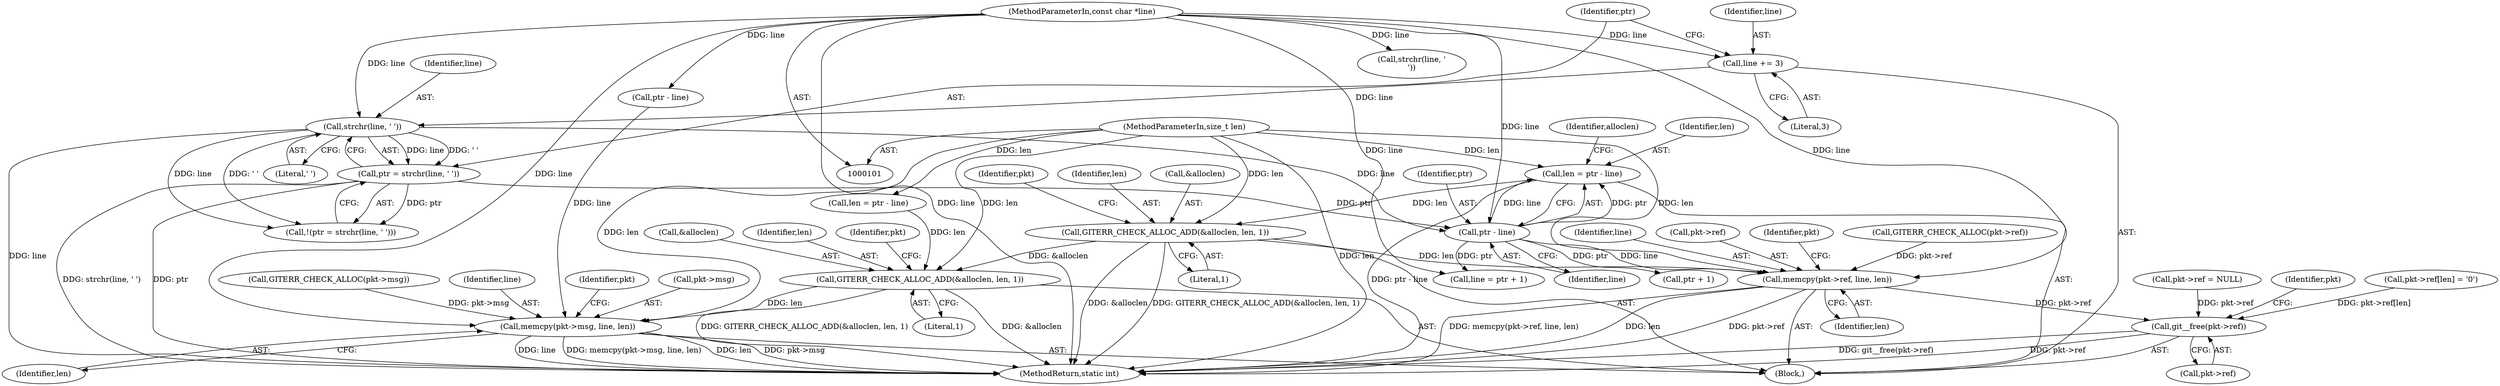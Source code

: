 digraph "1_libgit2_1f9a8510e1d2f20ed7334eeeddb92c4dd8e7c649@integer" {
"1000138" [label="(Call,len = ptr - line)"];
"1000140" [label="(Call,ptr - line)"];
"1000132" [label="(Call,ptr = strchr(line, ' '))"];
"1000134" [label="(Call,strchr(line, ' '))"];
"1000127" [label="(Call,line += 3)"];
"1000103" [label="(MethodParameterIn,const char *line)"];
"1000104" [label="(MethodParameterIn,size_t len)"];
"1000143" [label="(Call,GITERR_CHECK_ALLOC_ADD(&alloclen, len, 1))"];
"1000158" [label="(Call,memcpy(pkt->ref, line, len))"];
"1000229" [label="(Call,git__free(pkt->ref))"];
"1000189" [label="(Call,GITERR_CHECK_ALLOC_ADD(&alloclen, len, 1))"];
"1000204" [label="(Call,memcpy(pkt->msg, line, len))"];
"1000136" [label="(Literal,' ')"];
"1000150" [label="(Identifier,pkt)"];
"1000162" [label="(Identifier,line)"];
"1000213" [label="(Identifier,pkt)"];
"1000180" [label="(Call,strchr(line, '\n'))"];
"1000104" [label="(MethodParameterIn,size_t len)"];
"1000105" [label="(Block,)"];
"1000205" [label="(Call,pkt->msg)"];
"1000200" [label="(Call,GITERR_CHECK_ALLOC(pkt->msg))"];
"1000145" [label="(Identifier,alloclen)"];
"1000171" [label="(Call,line = ptr + 1)"];
"1000135" [label="(Identifier,line)"];
"1000159" [label="(Call,pkt->ref)"];
"1000143" [label="(Call,GITERR_CHECK_ALLOC_ADD(&alloclen, len, 1))"];
"1000229" [label="(Call,git__free(pkt->ref))"];
"1000163" [label="(Identifier,len)"];
"1000133" [label="(Identifier,ptr)"];
"1000167" [label="(Identifier,pkt)"];
"1000164" [label="(Call,pkt->ref[len] = '\0')"];
"1000103" [label="(MethodParameterIn,const char *line)"];
"1000154" [label="(Call,GITERR_CHECK_ALLOC(pkt->ref))"];
"1000134" [label="(Call,strchr(line, ' '))"];
"1000158" [label="(Call,memcpy(pkt->ref, line, len))"];
"1000138" [label="(Call,len = ptr - line)"];
"1000189" [label="(Call,GITERR_CHECK_ALLOC_ADD(&alloclen, len, 1))"];
"1000129" [label="(Literal,3)"];
"1000127" [label="(Call,line += 3)"];
"1000147" [label="(Literal,1)"];
"1000186" [label="(Call,ptr - line)"];
"1000192" [label="(Identifier,len)"];
"1000196" [label="(Identifier,pkt)"];
"1000131" [label="(Call,!(ptr = strchr(line, ' ')))"];
"1000146" [label="(Identifier,len)"];
"1000139" [label="(Identifier,len)"];
"1000128" [label="(Identifier,line)"];
"1000117" [label="(Call,pkt->ref = NULL)"];
"1000190" [label="(Call,&alloclen)"];
"1000238" [label="(MethodReturn,static int)"];
"1000209" [label="(Identifier,len)"];
"1000140" [label="(Call,ptr - line)"];
"1000142" [label="(Identifier,line)"];
"1000193" [label="(Literal,1)"];
"1000173" [label="(Call,ptr + 1)"];
"1000208" [label="(Identifier,line)"];
"1000184" [label="(Call,len = ptr - line)"];
"1000141" [label="(Identifier,ptr)"];
"1000144" [label="(Call,&alloclen)"];
"1000230" [label="(Call,pkt->ref)"];
"1000204" [label="(Call,memcpy(pkt->msg, line, len))"];
"1000132" [label="(Call,ptr = strchr(line, ' '))"];
"1000234" [label="(Identifier,pkt)"];
"1000138" -> "1000105"  [label="AST: "];
"1000138" -> "1000140"  [label="CFG: "];
"1000139" -> "1000138"  [label="AST: "];
"1000140" -> "1000138"  [label="AST: "];
"1000145" -> "1000138"  [label="CFG: "];
"1000138" -> "1000238"  [label="DDG: ptr - line"];
"1000140" -> "1000138"  [label="DDG: ptr"];
"1000140" -> "1000138"  [label="DDG: line"];
"1000104" -> "1000138"  [label="DDG: len"];
"1000138" -> "1000143"  [label="DDG: len"];
"1000140" -> "1000142"  [label="CFG: "];
"1000141" -> "1000140"  [label="AST: "];
"1000142" -> "1000140"  [label="AST: "];
"1000132" -> "1000140"  [label="DDG: ptr"];
"1000134" -> "1000140"  [label="DDG: line"];
"1000103" -> "1000140"  [label="DDG: line"];
"1000140" -> "1000158"  [label="DDG: line"];
"1000140" -> "1000171"  [label="DDG: ptr"];
"1000140" -> "1000173"  [label="DDG: ptr"];
"1000132" -> "1000131"  [label="AST: "];
"1000132" -> "1000134"  [label="CFG: "];
"1000133" -> "1000132"  [label="AST: "];
"1000134" -> "1000132"  [label="AST: "];
"1000131" -> "1000132"  [label="CFG: "];
"1000132" -> "1000238"  [label="DDG: strchr(line, ' ')"];
"1000132" -> "1000238"  [label="DDG: ptr"];
"1000132" -> "1000131"  [label="DDG: ptr"];
"1000134" -> "1000132"  [label="DDG: line"];
"1000134" -> "1000132"  [label="DDG: ' '"];
"1000134" -> "1000136"  [label="CFG: "];
"1000135" -> "1000134"  [label="AST: "];
"1000136" -> "1000134"  [label="AST: "];
"1000134" -> "1000238"  [label="DDG: line"];
"1000134" -> "1000131"  [label="DDG: line"];
"1000134" -> "1000131"  [label="DDG: ' '"];
"1000127" -> "1000134"  [label="DDG: line"];
"1000103" -> "1000134"  [label="DDG: line"];
"1000127" -> "1000105"  [label="AST: "];
"1000127" -> "1000129"  [label="CFG: "];
"1000128" -> "1000127"  [label="AST: "];
"1000129" -> "1000127"  [label="AST: "];
"1000133" -> "1000127"  [label="CFG: "];
"1000103" -> "1000127"  [label="DDG: line"];
"1000103" -> "1000101"  [label="AST: "];
"1000103" -> "1000238"  [label="DDG: line"];
"1000103" -> "1000158"  [label="DDG: line"];
"1000103" -> "1000171"  [label="DDG: line"];
"1000103" -> "1000180"  [label="DDG: line"];
"1000103" -> "1000186"  [label="DDG: line"];
"1000103" -> "1000204"  [label="DDG: line"];
"1000104" -> "1000101"  [label="AST: "];
"1000104" -> "1000238"  [label="DDG: len"];
"1000104" -> "1000143"  [label="DDG: len"];
"1000104" -> "1000158"  [label="DDG: len"];
"1000104" -> "1000184"  [label="DDG: len"];
"1000104" -> "1000189"  [label="DDG: len"];
"1000104" -> "1000204"  [label="DDG: len"];
"1000143" -> "1000105"  [label="AST: "];
"1000143" -> "1000147"  [label="CFG: "];
"1000144" -> "1000143"  [label="AST: "];
"1000146" -> "1000143"  [label="AST: "];
"1000147" -> "1000143"  [label="AST: "];
"1000150" -> "1000143"  [label="CFG: "];
"1000143" -> "1000238"  [label="DDG: &alloclen"];
"1000143" -> "1000238"  [label="DDG: GITERR_CHECK_ALLOC_ADD(&alloclen, len, 1)"];
"1000143" -> "1000158"  [label="DDG: len"];
"1000143" -> "1000189"  [label="DDG: &alloclen"];
"1000158" -> "1000105"  [label="AST: "];
"1000158" -> "1000163"  [label="CFG: "];
"1000159" -> "1000158"  [label="AST: "];
"1000162" -> "1000158"  [label="AST: "];
"1000163" -> "1000158"  [label="AST: "];
"1000167" -> "1000158"  [label="CFG: "];
"1000158" -> "1000238"  [label="DDG: len"];
"1000158" -> "1000238"  [label="DDG: pkt->ref"];
"1000158" -> "1000238"  [label="DDG: memcpy(pkt->ref, line, len)"];
"1000154" -> "1000158"  [label="DDG: pkt->ref"];
"1000158" -> "1000229"  [label="DDG: pkt->ref"];
"1000229" -> "1000105"  [label="AST: "];
"1000229" -> "1000230"  [label="CFG: "];
"1000230" -> "1000229"  [label="AST: "];
"1000234" -> "1000229"  [label="CFG: "];
"1000229" -> "1000238"  [label="DDG: git__free(pkt->ref)"];
"1000229" -> "1000238"  [label="DDG: pkt->ref"];
"1000117" -> "1000229"  [label="DDG: pkt->ref"];
"1000164" -> "1000229"  [label="DDG: pkt->ref[len]"];
"1000189" -> "1000105"  [label="AST: "];
"1000189" -> "1000193"  [label="CFG: "];
"1000190" -> "1000189"  [label="AST: "];
"1000192" -> "1000189"  [label="AST: "];
"1000193" -> "1000189"  [label="AST: "];
"1000196" -> "1000189"  [label="CFG: "];
"1000189" -> "1000238"  [label="DDG: &alloclen"];
"1000189" -> "1000238"  [label="DDG: GITERR_CHECK_ALLOC_ADD(&alloclen, len, 1)"];
"1000184" -> "1000189"  [label="DDG: len"];
"1000189" -> "1000204"  [label="DDG: len"];
"1000204" -> "1000105"  [label="AST: "];
"1000204" -> "1000209"  [label="CFG: "];
"1000205" -> "1000204"  [label="AST: "];
"1000208" -> "1000204"  [label="AST: "];
"1000209" -> "1000204"  [label="AST: "];
"1000213" -> "1000204"  [label="CFG: "];
"1000204" -> "1000238"  [label="DDG: len"];
"1000204" -> "1000238"  [label="DDG: pkt->msg"];
"1000204" -> "1000238"  [label="DDG: line"];
"1000204" -> "1000238"  [label="DDG: memcpy(pkt->msg, line, len)"];
"1000200" -> "1000204"  [label="DDG: pkt->msg"];
"1000186" -> "1000204"  [label="DDG: line"];
}
